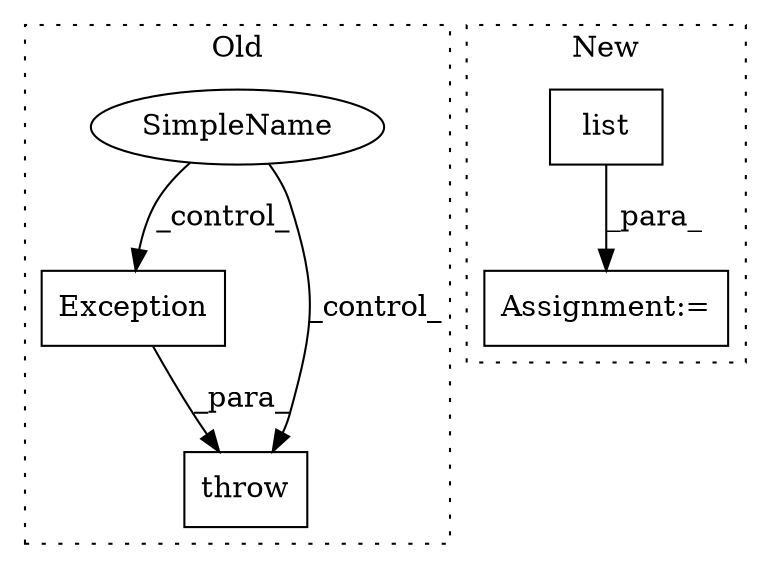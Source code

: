 digraph G {
subgraph cluster0 {
1 [label="Exception" a="32" s="4158,4180" l="10,1" shape="box"];
3 [label="SimpleName" a="42" s="" l="" shape="ellipse"];
4 [label="throw" a="53" s="4152" l="6" shape="box"];
label = "Old";
style="dotted";
}
subgraph cluster1 {
2 [label="list" a="32" s="3411,3423" l="5,1" shape="box"];
5 [label="Assignment:=" a="7" s="3466" l="1" shape="box"];
label = "New";
style="dotted";
}
1 -> 4 [label="_para_"];
2 -> 5 [label="_para_"];
3 -> 4 [label="_control_"];
3 -> 1 [label="_control_"];
}